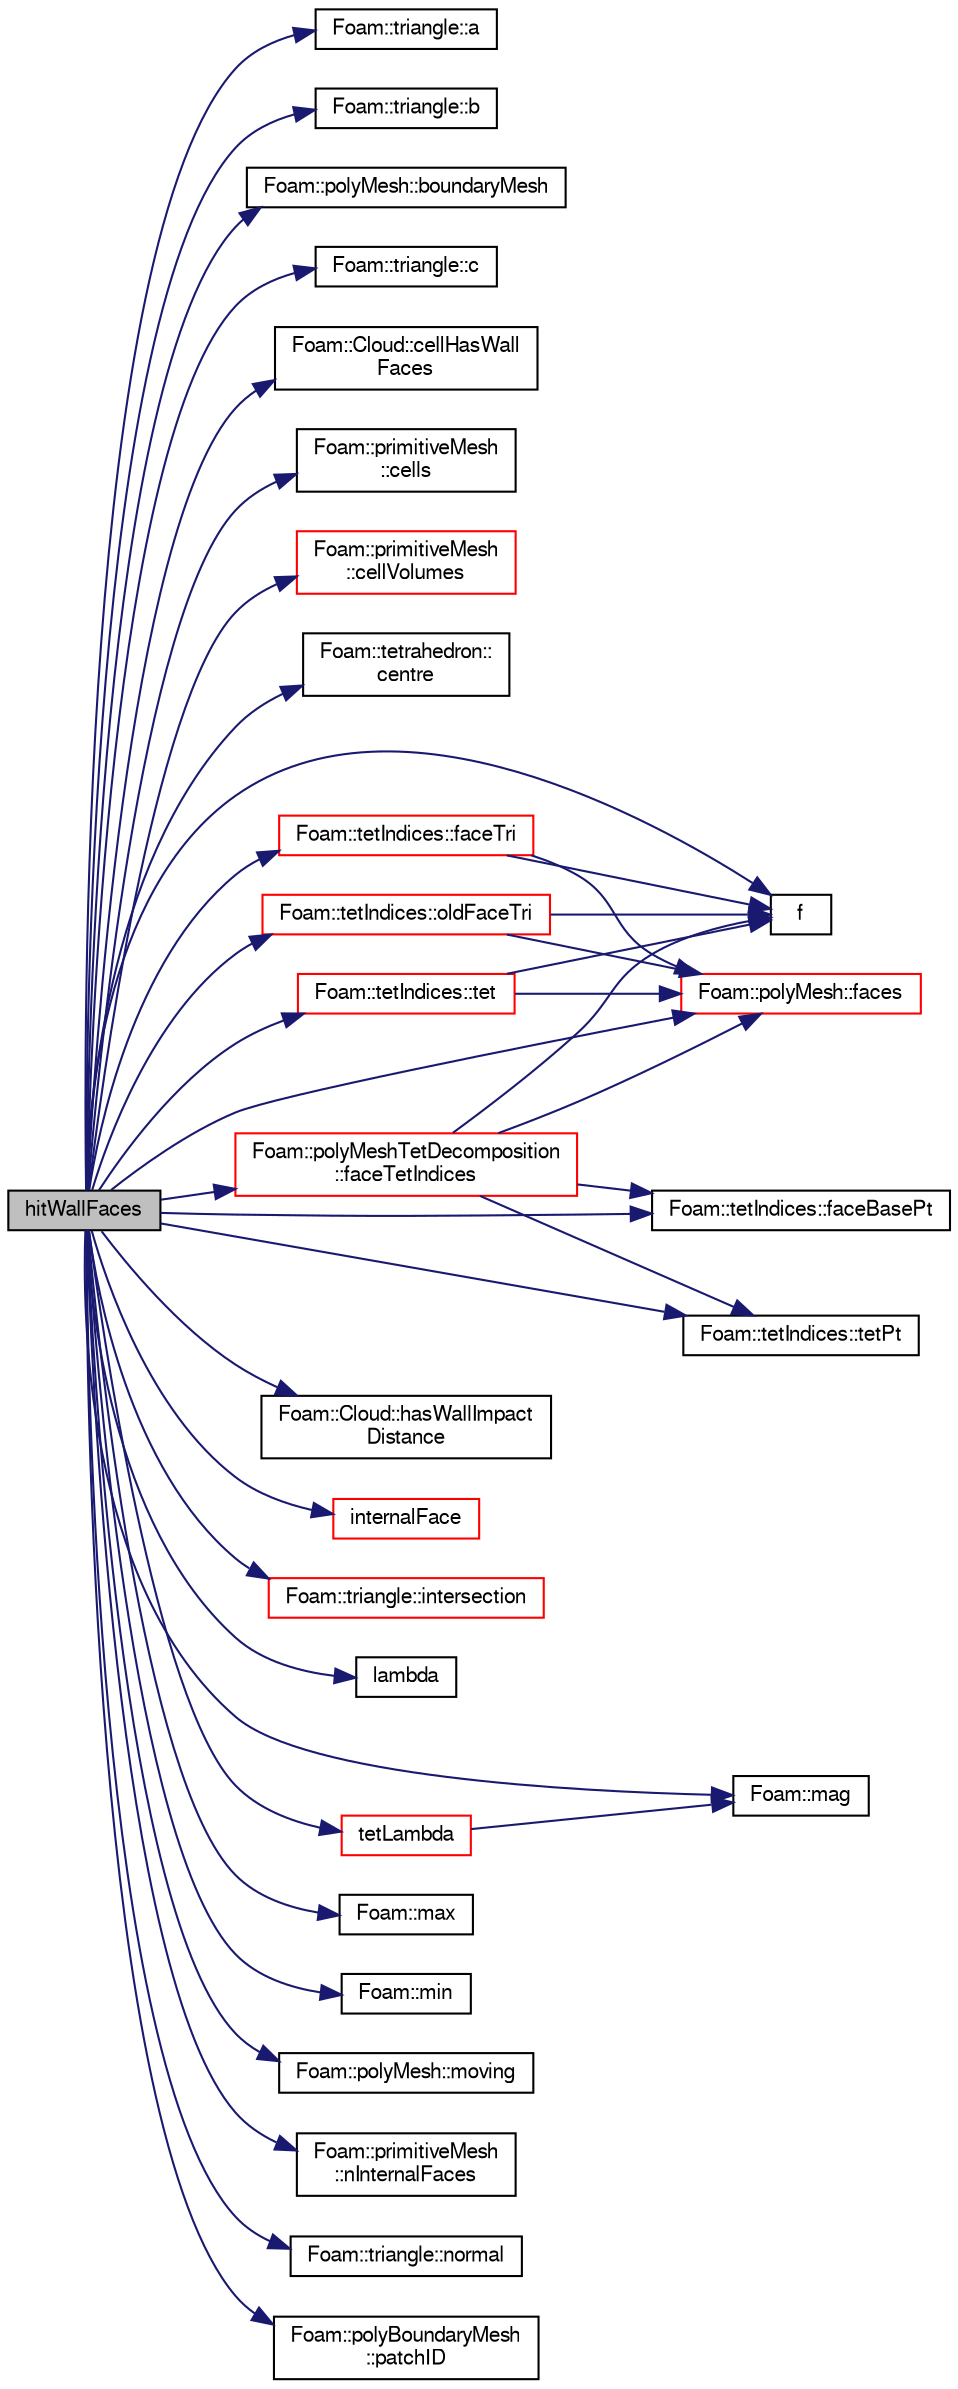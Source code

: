 digraph "hitWallFaces"
{
  bgcolor="transparent";
  edge [fontname="FreeSans",fontsize="10",labelfontname="FreeSans",labelfontsize="10"];
  node [fontname="FreeSans",fontsize="10",shape=record];
  rankdir="LR";
  Node2025 [label="hitWallFaces",height=0.2,width=0.4,color="black", fillcolor="grey75", style="filled", fontcolor="black"];
  Node2025 -> Node2026 [color="midnightblue",fontsize="10",style="solid",fontname="FreeSans"];
  Node2026 [label="Foam::triangle::a",height=0.2,width=0.4,color="black",URL="$a27606.html#a4a0b2aa1a8d2fad78da80e9ba77f70e7",tooltip="Return first vertex. "];
  Node2025 -> Node2027 [color="midnightblue",fontsize="10",style="solid",fontname="FreeSans"];
  Node2027 [label="Foam::triangle::b",height=0.2,width=0.4,color="black",URL="$a27606.html#ae6d6c93d3a7c31fb8e05da1b36229826",tooltip="Return second vertex. "];
  Node2025 -> Node2028 [color="midnightblue",fontsize="10",style="solid",fontname="FreeSans"];
  Node2028 [label="Foam::polyMesh::boundaryMesh",height=0.2,width=0.4,color="black",URL="$a27410.html#a9f2b68c134340291eda6197f47f25484",tooltip="Return boundary mesh. "];
  Node2025 -> Node2029 [color="midnightblue",fontsize="10",style="solid",fontname="FreeSans"];
  Node2029 [label="Foam::triangle::c",height=0.2,width=0.4,color="black",URL="$a27606.html#a8f92f44f3ec8e62eb3a0cebbe8c1ffb9",tooltip="Return third vertex. "];
  Node2025 -> Node2030 [color="midnightblue",fontsize="10",style="solid",fontname="FreeSans"];
  Node2030 [label="Foam::Cloud::cellHasWall\lFaces",height=0.2,width=0.4,color="black",URL="$a23562.html#ac6e6afabf918b11a157b31275cf060c1",tooltip="Whether each cell has any wall faces (demand driven data) "];
  Node2025 -> Node2031 [color="midnightblue",fontsize="10",style="solid",fontname="FreeSans"];
  Node2031 [label="Foam::primitiveMesh\l::cells",height=0.2,width=0.4,color="black",URL="$a27530.html#af19bf800d725a623c7b1d0101d65e7d3"];
  Node2025 -> Node2032 [color="midnightblue",fontsize="10",style="solid",fontname="FreeSans"];
  Node2032 [label="Foam::primitiveMesh\l::cellVolumes",height=0.2,width=0.4,color="red",URL="$a27530.html#a443abc3c18bf138e5d927912791cecf7"];
  Node2025 -> Node2093 [color="midnightblue",fontsize="10",style="solid",fontname="FreeSans"];
  Node2093 [label="Foam::tetrahedron::\lcentre",height=0.2,width=0.4,color="black",URL="$a27586.html#a4aab7fc8cd06f933c6912a79d77de59e",tooltip="Return centre (centroid) "];
  Node2025 -> Node2087 [color="midnightblue",fontsize="10",style="solid",fontname="FreeSans"];
  Node2087 [label="f",height=0.2,width=0.4,color="black",URL="$a17900.html#a888be93833ac7a23170555c69c690288"];
  Node2025 -> Node2094 [color="midnightblue",fontsize="10",style="solid",fontname="FreeSans"];
  Node2094 [label="Foam::tetIndices::faceBasePt",height=0.2,width=0.4,color="black",URL="$a27422.html#a97cee79d41f70f290555db9cdd423bc7",tooltip="Return the face base point. "];
  Node2025 -> Node2095 [color="midnightblue",fontsize="10",style="solid",fontname="FreeSans"];
  Node2095 [label="Foam::polyMesh::faces",height=0.2,width=0.4,color="red",URL="$a27410.html#a431c0a24765f0bb6d32f6a03ce0e9b57",tooltip="Return raw faces. "];
  Node2025 -> Node2096 [color="midnightblue",fontsize="10",style="solid",fontname="FreeSans"];
  Node2096 [label="Foam::polyMeshTetDecomposition\l::faceTetIndices",height=0.2,width=0.4,color="red",URL="$a27418.html#ac928a304995a9b54928d97ec634a6270",tooltip="Return the tet decomposition of the given face, with. "];
  Node2096 -> Node2095 [color="midnightblue",fontsize="10",style="solid",fontname="FreeSans"];
  Node2096 -> Node2087 [color="midnightblue",fontsize="10",style="solid",fontname="FreeSans"];
  Node2096 -> Node2094 [color="midnightblue",fontsize="10",style="solid",fontname="FreeSans"];
  Node2096 -> Node2130 [color="midnightblue",fontsize="10",style="solid",fontname="FreeSans"];
  Node2130 [label="Foam::tetIndices::tetPt",height=0.2,width=0.4,color="black",URL="$a27422.html#a13f2ab629475782777f9dc4f2174bc51",tooltip="Return the characterising tetPtI. "];
  Node2025 -> Node2137 [color="midnightblue",fontsize="10",style="solid",fontname="FreeSans"];
  Node2137 [label="Foam::tetIndices::faceTri",height=0.2,width=0.4,color="red",URL="$a27422.html#a99a5264a0e991a77afe619a74f9ae2f1",tooltip="Return the geometry corresponding to the tri on the. "];
  Node2137 -> Node2095 [color="midnightblue",fontsize="10",style="solid",fontname="FreeSans"];
  Node2137 -> Node2087 [color="midnightblue",fontsize="10",style="solid",fontname="FreeSans"];
  Node2025 -> Node2138 [color="midnightblue",fontsize="10",style="solid",fontname="FreeSans"];
  Node2138 [label="Foam::Cloud::hasWallImpact\lDistance",height=0.2,width=0.4,color="black",URL="$a23562.html#aaa13470b998ca7c08afd59969b270658",tooltip="Switch to specify if particles of the cloud can return. "];
  Node2025 -> Node2139 [color="midnightblue",fontsize="10",style="solid",fontname="FreeSans"];
  Node2139 [label="internalFace",height=0.2,width=0.4,color="red",URL="$a23586.html#ad32725f4edda12a11549ed7f6581bbab",tooltip="Is this global face an internal face? "];
  Node2025 -> Node2140 [color="midnightblue",fontsize="10",style="solid",fontname="FreeSans"];
  Node2140 [label="Foam::triangle::intersection",height=0.2,width=0.4,color="red",URL="$a27606.html#ac82a9c98ef3be11c0738ec2f39ba8a2c",tooltip="Fast intersection with a ray. "];
  Node2025 -> Node2148 [color="midnightblue",fontsize="10",style="solid",fontname="FreeSans"];
  Node2148 [label="lambda",height=0.2,width=0.4,color="black",URL="$a39047.html#ac90f959a4cd5bd0bc0d60e8c9fe14021"];
  Node2025 -> Node2081 [color="midnightblue",fontsize="10",style="solid",fontname="FreeSans"];
  Node2081 [label="Foam::mag",height=0.2,width=0.4,color="black",URL="$a21124.html#a929da2a3fdcf3dacbbe0487d3a330dae"];
  Node2025 -> Node2149 [color="midnightblue",fontsize="10",style="solid",fontname="FreeSans"];
  Node2149 [label="Foam::max",height=0.2,width=0.4,color="black",URL="$a21124.html#ac993e906cf2774ae77e666bc24e81733"];
  Node2025 -> Node2150 [color="midnightblue",fontsize="10",style="solid",fontname="FreeSans"];
  Node2150 [label="Foam::min",height=0.2,width=0.4,color="black",URL="$a21124.html#a253e112ad2d56d96230ff39ea7f442dc"];
  Node2025 -> Node2151 [color="midnightblue",fontsize="10",style="solid",fontname="FreeSans"];
  Node2151 [label="Foam::polyMesh::moving",height=0.2,width=0.4,color="black",URL="$a27410.html#afa64275c1aa240283901d7afcb2f153d",tooltip="Is mesh moving. "];
  Node2025 -> Node2101 [color="midnightblue",fontsize="10",style="solid",fontname="FreeSans"];
  Node2101 [label="Foam::primitiveMesh\l::nInternalFaces",height=0.2,width=0.4,color="black",URL="$a27530.html#aa6c7965af1f30d16d9125deb981cbdb0"];
  Node2025 -> Node2152 [color="midnightblue",fontsize="10",style="solid",fontname="FreeSans"];
  Node2152 [label="Foam::triangle::normal",height=0.2,width=0.4,color="black",URL="$a27606.html#ad626ef30cf97c5bcf2b81d102ad70096",tooltip="Return vector normal. "];
  Node2025 -> Node2153 [color="midnightblue",fontsize="10",style="solid",fontname="FreeSans"];
  Node2153 [label="Foam::tetIndices::oldFaceTri",height=0.2,width=0.4,color="red",URL="$a27422.html#ac868fad9883418fa0669e15d901fd338",tooltip="Return the geometry corresponding to the tri on the. "];
  Node2153 -> Node2095 [color="midnightblue",fontsize="10",style="solid",fontname="FreeSans"];
  Node2153 -> Node2087 [color="midnightblue",fontsize="10",style="solid",fontname="FreeSans"];
  Node2025 -> Node2102 [color="midnightblue",fontsize="10",style="solid",fontname="FreeSans"];
  Node2102 [label="Foam::polyBoundaryMesh\l::patchID",height=0.2,width=0.4,color="black",URL="$a27402.html#abd25b8071ecc034dbbf6772347ed9ce1",tooltip="Per boundary face label the patch index. "];
  Node2025 -> Node2135 [color="midnightblue",fontsize="10",style="solid",fontname="FreeSans"];
  Node2135 [label="Foam::tetIndices::tet",height=0.2,width=0.4,color="red",URL="$a27422.html#a834ba7c934272c8f36c9849a7e2b5315",tooltip="Return the geometry corresponding to this tet from the. "];
  Node2135 -> Node2095 [color="midnightblue",fontsize="10",style="solid",fontname="FreeSans"];
  Node2135 -> Node2087 [color="midnightblue",fontsize="10",style="solid",fontname="FreeSans"];
  Node2025 -> Node2417 [color="midnightblue",fontsize="10",style="solid",fontname="FreeSans"];
  Node2417 [label="tetLambda",height=0.2,width=0.4,color="red",URL="$a23586.html#af660750ded84296800350e61f27a5d14",tooltip="Find the lambda value for the line to-from across the. "];
  Node2417 -> Node2081 [color="midnightblue",fontsize="10",style="solid",fontname="FreeSans"];
  Node2025 -> Node2130 [color="midnightblue",fontsize="10",style="solid",fontname="FreeSans"];
}
